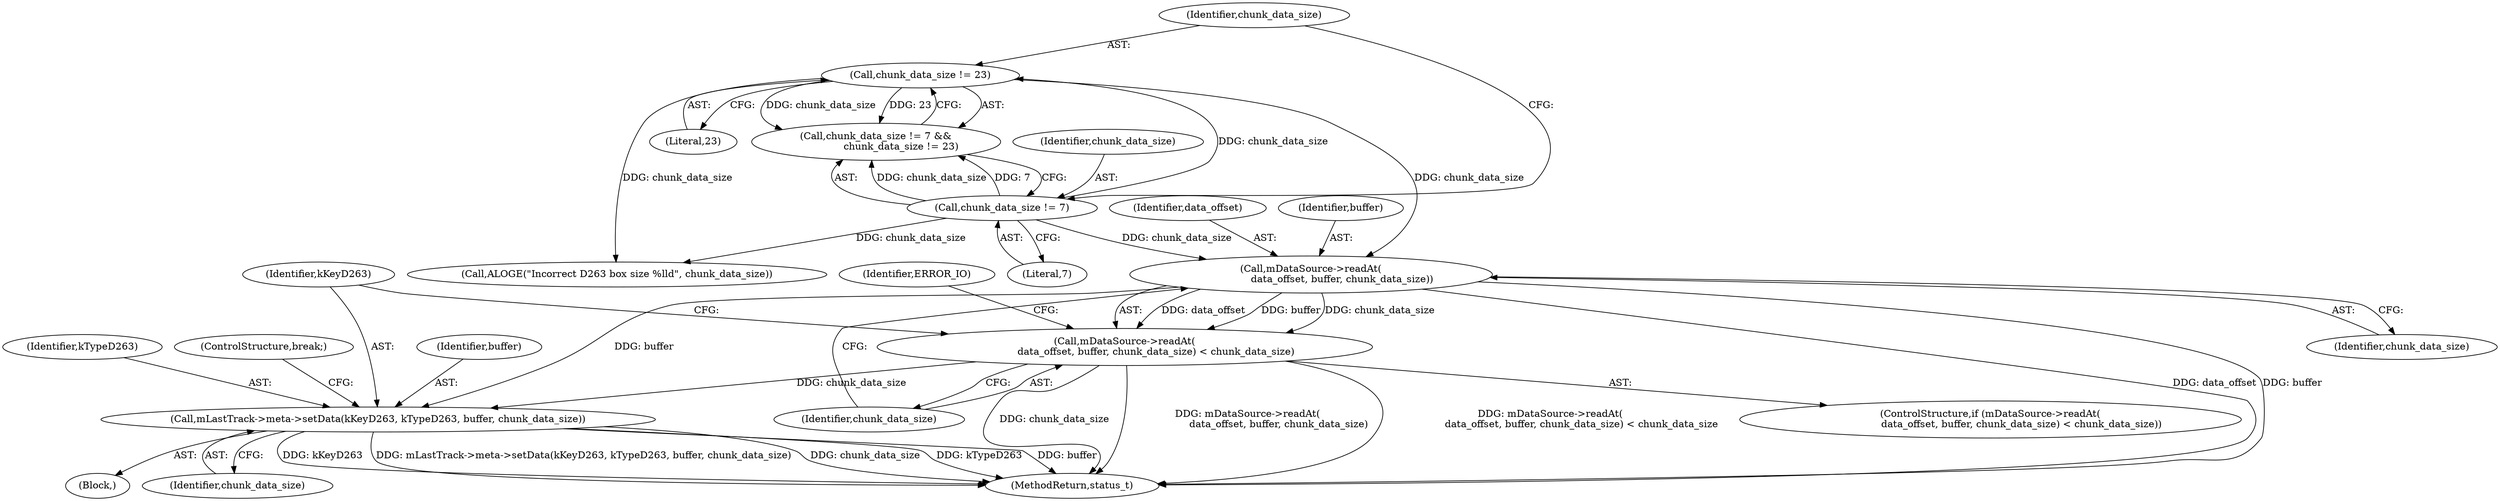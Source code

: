 digraph "0_Android_2674a7218eaa3c87f2ee26d26da5b9170e10f859@API" {
"1002210" [label="(Call,mDataSource->readAt(\n                    data_offset, buffer, chunk_data_size))"];
"1002199" [label="(Call,chunk_data_size != 23)"];
"1002196" [label="(Call,chunk_data_size != 7)"];
"1002209" [label="(Call,mDataSource->readAt(\n                    data_offset, buffer, chunk_data_size) < chunk_data_size)"];
"1002218" [label="(Call,mLastTrack->meta->setData(kKeyD263, kTypeD263, buffer, chunk_data_size))"];
"1002221" [label="(Identifier,buffer)"];
"1002199" [label="(Call,chunk_data_size != 23)"];
"1002927" [label="(MethodReturn,status_t)"];
"1002200" [label="(Identifier,chunk_data_size)"];
"1002208" [label="(ControlStructure,if (mDataSource->readAt(\n                    data_offset, buffer, chunk_data_size) < chunk_data_size))"];
"1002214" [label="(Identifier,chunk_data_size)"];
"1002220" [label="(Identifier,kTypeD263)"];
"1002217" [label="(Identifier,ERROR_IO)"];
"1002196" [label="(Call,chunk_data_size != 7)"];
"1002219" [label="(Identifier,kKeyD263)"];
"1002211" [label="(Identifier,data_offset)"];
"1002201" [label="(Literal,23)"];
"1002203" [label="(Call,ALOGE(\"Incorrect D263 box size %lld\", chunk_data_size))"];
"1002209" [label="(Call,mDataSource->readAt(\n                    data_offset, buffer, chunk_data_size) < chunk_data_size)"];
"1002210" [label="(Call,mDataSource->readAt(\n                    data_offset, buffer, chunk_data_size))"];
"1002197" [label="(Identifier,chunk_data_size)"];
"1002188" [label="(Block,)"];
"1002213" [label="(Identifier,chunk_data_size)"];
"1002195" [label="(Call,chunk_data_size != 7 &&\n                chunk_data_size != 23)"];
"1002218" [label="(Call,mLastTrack->meta->setData(kKeyD263, kTypeD263, buffer, chunk_data_size))"];
"1002212" [label="(Identifier,buffer)"];
"1002198" [label="(Literal,7)"];
"1002223" [label="(ControlStructure,break;)"];
"1002222" [label="(Identifier,chunk_data_size)"];
"1002210" -> "1002209"  [label="AST: "];
"1002210" -> "1002213"  [label="CFG: "];
"1002211" -> "1002210"  [label="AST: "];
"1002212" -> "1002210"  [label="AST: "];
"1002213" -> "1002210"  [label="AST: "];
"1002214" -> "1002210"  [label="CFG: "];
"1002210" -> "1002927"  [label="DDG: data_offset"];
"1002210" -> "1002927"  [label="DDG: buffer"];
"1002210" -> "1002209"  [label="DDG: data_offset"];
"1002210" -> "1002209"  [label="DDG: buffer"];
"1002210" -> "1002209"  [label="DDG: chunk_data_size"];
"1002199" -> "1002210"  [label="DDG: chunk_data_size"];
"1002196" -> "1002210"  [label="DDG: chunk_data_size"];
"1002210" -> "1002218"  [label="DDG: buffer"];
"1002199" -> "1002195"  [label="AST: "];
"1002199" -> "1002201"  [label="CFG: "];
"1002200" -> "1002199"  [label="AST: "];
"1002201" -> "1002199"  [label="AST: "];
"1002195" -> "1002199"  [label="CFG: "];
"1002199" -> "1002195"  [label="DDG: chunk_data_size"];
"1002199" -> "1002195"  [label="DDG: 23"];
"1002196" -> "1002199"  [label="DDG: chunk_data_size"];
"1002199" -> "1002203"  [label="DDG: chunk_data_size"];
"1002196" -> "1002195"  [label="AST: "];
"1002196" -> "1002198"  [label="CFG: "];
"1002197" -> "1002196"  [label="AST: "];
"1002198" -> "1002196"  [label="AST: "];
"1002200" -> "1002196"  [label="CFG: "];
"1002195" -> "1002196"  [label="CFG: "];
"1002196" -> "1002195"  [label="DDG: chunk_data_size"];
"1002196" -> "1002195"  [label="DDG: 7"];
"1002196" -> "1002203"  [label="DDG: chunk_data_size"];
"1002209" -> "1002208"  [label="AST: "];
"1002209" -> "1002214"  [label="CFG: "];
"1002214" -> "1002209"  [label="AST: "];
"1002217" -> "1002209"  [label="CFG: "];
"1002219" -> "1002209"  [label="CFG: "];
"1002209" -> "1002927"  [label="DDG: chunk_data_size"];
"1002209" -> "1002927"  [label="DDG: mDataSource->readAt(\n                    data_offset, buffer, chunk_data_size)"];
"1002209" -> "1002927"  [label="DDG: mDataSource->readAt(\n                    data_offset, buffer, chunk_data_size) < chunk_data_size"];
"1002209" -> "1002218"  [label="DDG: chunk_data_size"];
"1002218" -> "1002188"  [label="AST: "];
"1002218" -> "1002222"  [label="CFG: "];
"1002219" -> "1002218"  [label="AST: "];
"1002220" -> "1002218"  [label="AST: "];
"1002221" -> "1002218"  [label="AST: "];
"1002222" -> "1002218"  [label="AST: "];
"1002223" -> "1002218"  [label="CFG: "];
"1002218" -> "1002927"  [label="DDG: chunk_data_size"];
"1002218" -> "1002927"  [label="DDG: kTypeD263"];
"1002218" -> "1002927"  [label="DDG: buffer"];
"1002218" -> "1002927"  [label="DDG: kKeyD263"];
"1002218" -> "1002927"  [label="DDG: mLastTrack->meta->setData(kKeyD263, kTypeD263, buffer, chunk_data_size)"];
}
